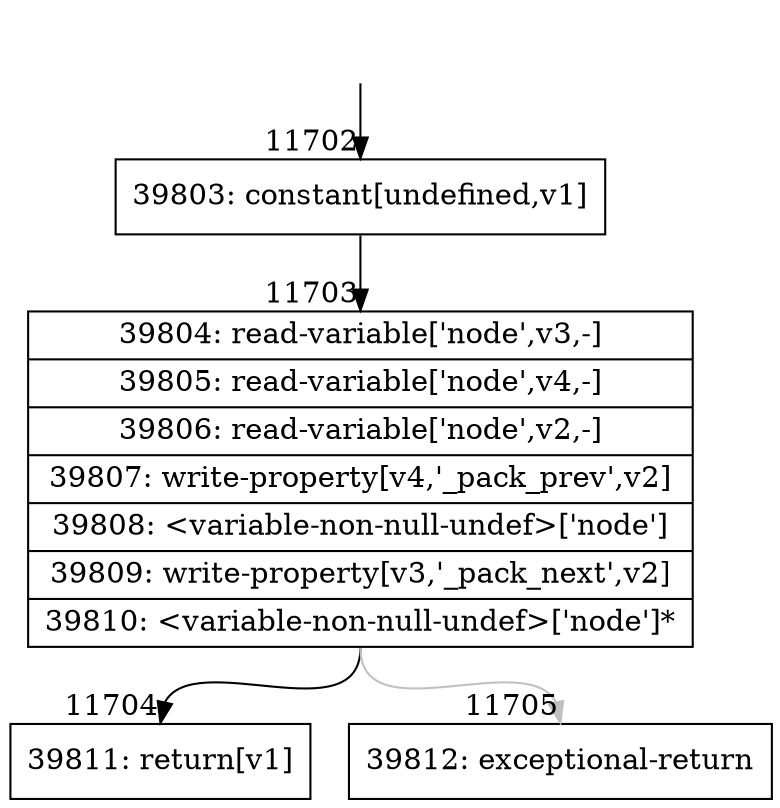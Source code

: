 digraph {
rankdir="TD"
BB_entry1079[shape=none,label=""];
BB_entry1079 -> BB11702 [tailport=s, headport=n, headlabel="    11702"]
BB11702 [shape=record label="{39803: constant[undefined,v1]}" ] 
BB11702 -> BB11703 [tailport=s, headport=n, headlabel="      11703"]
BB11703 [shape=record label="{39804: read-variable['node',v3,-]|39805: read-variable['node',v4,-]|39806: read-variable['node',v2,-]|39807: write-property[v4,'_pack_prev',v2]|39808: \<variable-non-null-undef\>['node']|39809: write-property[v3,'_pack_next',v2]|39810: \<variable-non-null-undef\>['node']*}" ] 
BB11703 -> BB11704 [tailport=s, headport=n, headlabel="      11704"]
BB11703 -> BB11705 [tailport=s, headport=n, color=gray, headlabel="      11705"]
BB11704 [shape=record label="{39811: return[v1]}" ] 
BB11705 [shape=record label="{39812: exceptional-return}" ] 
//#$~ 6985
}
